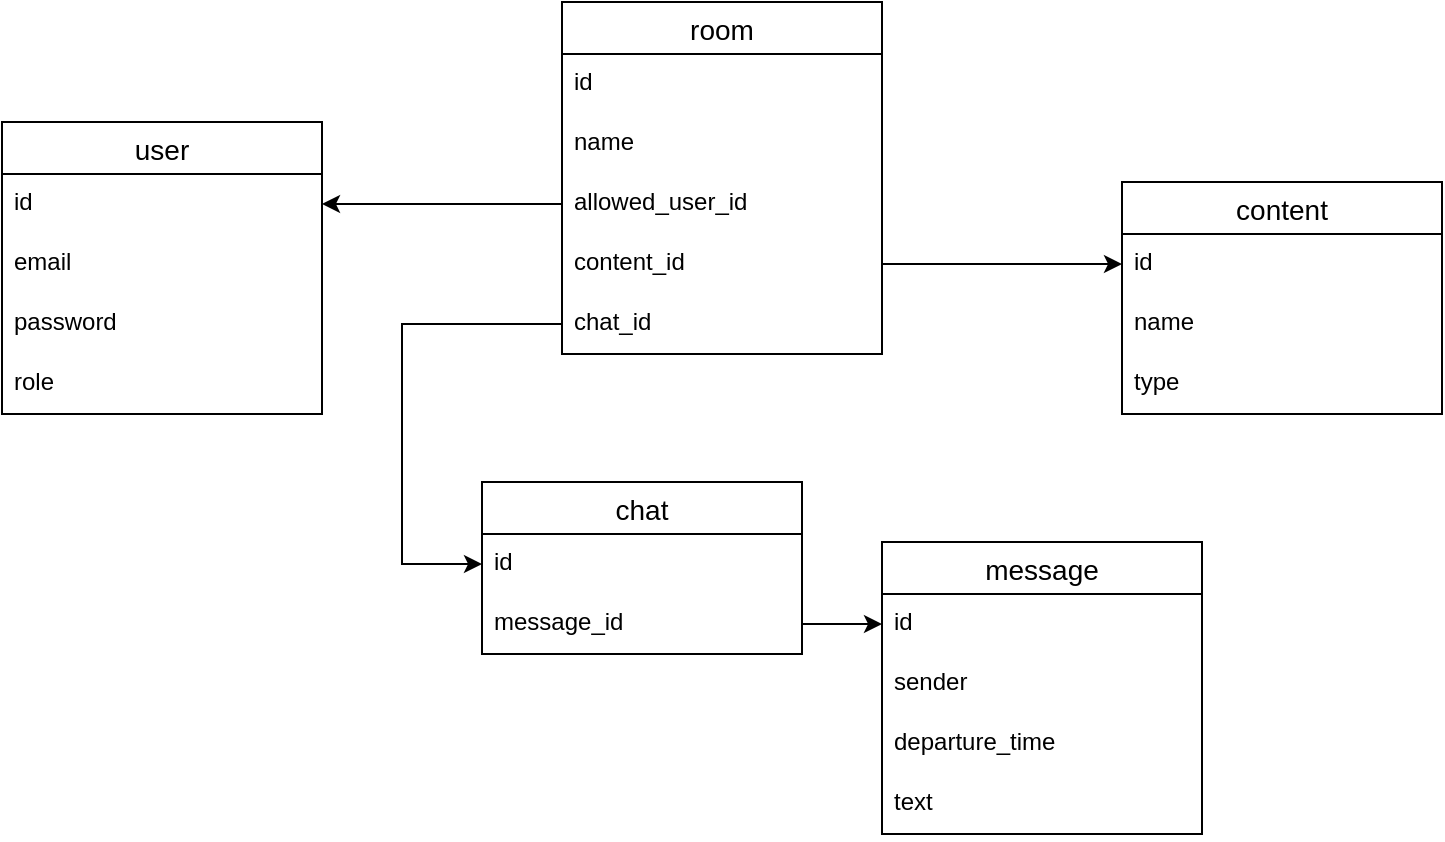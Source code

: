 <mxfile version="20.6.1" type="device"><diagram id="l9sh9nEEARuYn1A5FYnM" name="Страница 1"><mxGraphModel dx="1038" dy="575" grid="1" gridSize="10" guides="1" tooltips="1" connect="1" arrows="1" fold="1" page="1" pageScale="1" pageWidth="827" pageHeight="1169" math="0" shadow="0"><root><mxCell id="0"/><mxCell id="1" parent="0"/><mxCell id="hEEprwBUja-VzDMJ8ybe-1" value="user" style="swimlane;fontStyle=0;childLayout=stackLayout;horizontal=1;startSize=26;horizontalStack=0;resizeParent=1;resizeParentMax=0;resizeLast=0;collapsible=1;marginBottom=0;align=center;fontSize=14;" vertex="1" parent="1"><mxGeometry x="40" y="100" width="160" height="146" as="geometry"/></mxCell><mxCell id="hEEprwBUja-VzDMJ8ybe-2" value="id" style="text;strokeColor=none;fillColor=none;spacingLeft=4;spacingRight=4;overflow=hidden;rotatable=0;points=[[0,0.5],[1,0.5]];portConstraint=eastwest;fontSize=12;" vertex="1" parent="hEEprwBUja-VzDMJ8ybe-1"><mxGeometry y="26" width="160" height="30" as="geometry"/></mxCell><mxCell id="hEEprwBUja-VzDMJ8ybe-3" value="email" style="text;strokeColor=none;fillColor=none;spacingLeft=4;spacingRight=4;overflow=hidden;rotatable=0;points=[[0,0.5],[1,0.5]];portConstraint=eastwest;fontSize=12;" vertex="1" parent="hEEprwBUja-VzDMJ8ybe-1"><mxGeometry y="56" width="160" height="30" as="geometry"/></mxCell><mxCell id="hEEprwBUja-VzDMJ8ybe-5" value="password" style="text;strokeColor=none;fillColor=none;spacingLeft=4;spacingRight=4;overflow=hidden;rotatable=0;points=[[0,0.5],[1,0.5]];portConstraint=eastwest;fontSize=12;" vertex="1" parent="hEEprwBUja-VzDMJ8ybe-1"><mxGeometry y="86" width="160" height="30" as="geometry"/></mxCell><mxCell id="hEEprwBUja-VzDMJ8ybe-4" value="role" style="text;strokeColor=none;fillColor=none;spacingLeft=4;spacingRight=4;overflow=hidden;rotatable=0;points=[[0,0.5],[1,0.5]];portConstraint=eastwest;fontSize=12;" vertex="1" parent="hEEprwBUja-VzDMJ8ybe-1"><mxGeometry y="116" width="160" height="30" as="geometry"/></mxCell><mxCell id="hEEprwBUja-VzDMJ8ybe-6" value="room" style="swimlane;fontStyle=0;childLayout=stackLayout;horizontal=1;startSize=26;horizontalStack=0;resizeParent=1;resizeParentMax=0;resizeLast=0;collapsible=1;marginBottom=0;align=center;fontSize=14;" vertex="1" parent="1"><mxGeometry x="320" y="40" width="160" height="176" as="geometry"/></mxCell><mxCell id="hEEprwBUja-VzDMJ8ybe-7" value="id" style="text;strokeColor=none;fillColor=none;spacingLeft=4;spacingRight=4;overflow=hidden;rotatable=0;points=[[0,0.5],[1,0.5]];portConstraint=eastwest;fontSize=12;" vertex="1" parent="hEEprwBUja-VzDMJ8ybe-6"><mxGeometry y="26" width="160" height="30" as="geometry"/></mxCell><mxCell id="hEEprwBUja-VzDMJ8ybe-8" value="name" style="text;strokeColor=none;fillColor=none;spacingLeft=4;spacingRight=4;overflow=hidden;rotatable=0;points=[[0,0.5],[1,0.5]];portConstraint=eastwest;fontSize=12;" vertex="1" parent="hEEprwBUja-VzDMJ8ybe-6"><mxGeometry y="56" width="160" height="30" as="geometry"/></mxCell><mxCell id="hEEprwBUja-VzDMJ8ybe-9" value="allowed_user_id" style="text;strokeColor=none;fillColor=none;spacingLeft=4;spacingRight=4;overflow=hidden;rotatable=0;points=[[0,0.5],[1,0.5]];portConstraint=eastwest;fontSize=12;" vertex="1" parent="hEEprwBUja-VzDMJ8ybe-6"><mxGeometry y="86" width="160" height="30" as="geometry"/></mxCell><mxCell id="hEEprwBUja-VzDMJ8ybe-10" value="content_id&#10;" style="text;strokeColor=none;fillColor=none;spacingLeft=4;spacingRight=4;overflow=hidden;rotatable=0;points=[[0,0.5],[1,0.5]];portConstraint=eastwest;fontSize=12;" vertex="1" parent="hEEprwBUja-VzDMJ8ybe-6"><mxGeometry y="116" width="160" height="30" as="geometry"/></mxCell><mxCell id="hEEprwBUja-VzDMJ8ybe-31" value="chat_id" style="text;strokeColor=none;fillColor=none;spacingLeft=4;spacingRight=4;overflow=hidden;rotatable=0;points=[[0,0.5],[1,0.5]];portConstraint=eastwest;fontSize=12;" vertex="1" parent="hEEprwBUja-VzDMJ8ybe-6"><mxGeometry y="146" width="160" height="30" as="geometry"/></mxCell><mxCell id="hEEprwBUja-VzDMJ8ybe-19" style="edgeStyle=orthogonalEdgeStyle;rounded=0;orthogonalLoop=1;jettySize=auto;html=1;exitX=0;exitY=0.5;exitDx=0;exitDy=0;entryX=1;entryY=0.5;entryDx=0;entryDy=0;" edge="1" parent="1" source="hEEprwBUja-VzDMJ8ybe-9" target="hEEprwBUja-VzDMJ8ybe-2"><mxGeometry relative="1" as="geometry"/></mxCell><mxCell id="hEEprwBUja-VzDMJ8ybe-20" value="content" style="swimlane;fontStyle=0;childLayout=stackLayout;horizontal=1;startSize=26;horizontalStack=0;resizeParent=1;resizeParentMax=0;resizeLast=0;collapsible=1;marginBottom=0;align=center;fontSize=14;" vertex="1" parent="1"><mxGeometry x="600" y="130" width="160" height="116" as="geometry"/></mxCell><mxCell id="hEEprwBUja-VzDMJ8ybe-21" value="id" style="text;strokeColor=none;fillColor=none;spacingLeft=4;spacingRight=4;overflow=hidden;rotatable=0;points=[[0,0.5],[1,0.5]];portConstraint=eastwest;fontSize=12;" vertex="1" parent="hEEprwBUja-VzDMJ8ybe-20"><mxGeometry y="26" width="160" height="30" as="geometry"/></mxCell><mxCell id="hEEprwBUja-VzDMJ8ybe-22" value="name" style="text;strokeColor=none;fillColor=none;spacingLeft=4;spacingRight=4;overflow=hidden;rotatable=0;points=[[0,0.5],[1,0.5]];portConstraint=eastwest;fontSize=12;" vertex="1" parent="hEEprwBUja-VzDMJ8ybe-20"><mxGeometry y="56" width="160" height="30" as="geometry"/></mxCell><mxCell id="hEEprwBUja-VzDMJ8ybe-23" value="type" style="text;strokeColor=none;fillColor=none;spacingLeft=4;spacingRight=4;overflow=hidden;rotatable=0;points=[[0,0.5],[1,0.5]];portConstraint=eastwest;fontSize=12;" vertex="1" parent="hEEprwBUja-VzDMJ8ybe-20"><mxGeometry y="86" width="160" height="30" as="geometry"/></mxCell><mxCell id="hEEprwBUja-VzDMJ8ybe-25" style="edgeStyle=orthogonalEdgeStyle;rounded=0;orthogonalLoop=1;jettySize=auto;html=1;exitX=1;exitY=0.5;exitDx=0;exitDy=0;entryX=0;entryY=0.5;entryDx=0;entryDy=0;" edge="1" parent="1" source="hEEprwBUja-VzDMJ8ybe-10" target="hEEprwBUja-VzDMJ8ybe-21"><mxGeometry relative="1" as="geometry"/></mxCell><mxCell id="hEEprwBUja-VzDMJ8ybe-26" value="chat" style="swimlane;fontStyle=0;childLayout=stackLayout;horizontal=1;startSize=26;horizontalStack=0;resizeParent=1;resizeParentMax=0;resizeLast=0;collapsible=1;marginBottom=0;align=center;fontSize=14;" vertex="1" parent="1"><mxGeometry x="280" y="280" width="160" height="86" as="geometry"/></mxCell><mxCell id="hEEprwBUja-VzDMJ8ybe-27" value="id" style="text;strokeColor=none;fillColor=none;spacingLeft=4;spacingRight=4;overflow=hidden;rotatable=0;points=[[0,0.5],[1,0.5]];portConstraint=eastwest;fontSize=12;" vertex="1" parent="hEEprwBUja-VzDMJ8ybe-26"><mxGeometry y="26" width="160" height="30" as="geometry"/></mxCell><mxCell id="hEEprwBUja-VzDMJ8ybe-28" value="message_id&#10;" style="text;strokeColor=none;fillColor=none;spacingLeft=4;spacingRight=4;overflow=hidden;rotatable=0;points=[[0,0.5],[1,0.5]];portConstraint=eastwest;fontSize=12;" vertex="1" parent="hEEprwBUja-VzDMJ8ybe-26"><mxGeometry y="56" width="160" height="30" as="geometry"/></mxCell><mxCell id="hEEprwBUja-VzDMJ8ybe-32" style="edgeStyle=orthogonalEdgeStyle;rounded=0;orthogonalLoop=1;jettySize=auto;html=1;exitX=0;exitY=0.5;exitDx=0;exitDy=0;entryX=0;entryY=0.5;entryDx=0;entryDy=0;" edge="1" parent="1" source="hEEprwBUja-VzDMJ8ybe-31" target="hEEprwBUja-VzDMJ8ybe-27"><mxGeometry relative="1" as="geometry"><Array as="points"><mxPoint x="240" y="201"/><mxPoint x="240" y="321"/></Array></mxGeometry></mxCell><mxCell id="hEEprwBUja-VzDMJ8ybe-33" value="message" style="swimlane;fontStyle=0;childLayout=stackLayout;horizontal=1;startSize=26;horizontalStack=0;resizeParent=1;resizeParentMax=0;resizeLast=0;collapsible=1;marginBottom=0;align=center;fontSize=14;" vertex="1" parent="1"><mxGeometry x="480" y="310" width="160" height="146" as="geometry"/></mxCell><mxCell id="hEEprwBUja-VzDMJ8ybe-34" value="id" style="text;strokeColor=none;fillColor=none;spacingLeft=4;spacingRight=4;overflow=hidden;rotatable=0;points=[[0,0.5],[1,0.5]];portConstraint=eastwest;fontSize=12;" vertex="1" parent="hEEprwBUja-VzDMJ8ybe-33"><mxGeometry y="26" width="160" height="30" as="geometry"/></mxCell><mxCell id="hEEprwBUja-VzDMJ8ybe-35" value="sender" style="text;strokeColor=none;fillColor=none;spacingLeft=4;spacingRight=4;overflow=hidden;rotatable=0;points=[[0,0.5],[1,0.5]];portConstraint=eastwest;fontSize=12;" vertex="1" parent="hEEprwBUja-VzDMJ8ybe-33"><mxGeometry y="56" width="160" height="30" as="geometry"/></mxCell><mxCell id="hEEprwBUja-VzDMJ8ybe-37" value="departure_time" style="text;strokeColor=none;fillColor=none;spacingLeft=4;spacingRight=4;overflow=hidden;rotatable=0;points=[[0,0.5],[1,0.5]];portConstraint=eastwest;fontSize=12;" vertex="1" parent="hEEprwBUja-VzDMJ8ybe-33"><mxGeometry y="86" width="160" height="30" as="geometry"/></mxCell><mxCell id="hEEprwBUja-VzDMJ8ybe-36" value="text" style="text;strokeColor=none;fillColor=none;spacingLeft=4;spacingRight=4;overflow=hidden;rotatable=0;points=[[0,0.5],[1,0.5]];portConstraint=eastwest;fontSize=12;" vertex="1" parent="hEEprwBUja-VzDMJ8ybe-33"><mxGeometry y="116" width="160" height="30" as="geometry"/></mxCell><mxCell id="hEEprwBUja-VzDMJ8ybe-38" style="edgeStyle=orthogonalEdgeStyle;rounded=0;orthogonalLoop=1;jettySize=auto;html=1;exitX=1;exitY=0.5;exitDx=0;exitDy=0;entryX=0;entryY=0.5;entryDx=0;entryDy=0;" edge="1" parent="1" source="hEEprwBUja-VzDMJ8ybe-28" target="hEEprwBUja-VzDMJ8ybe-34"><mxGeometry relative="1" as="geometry"/></mxCell></root></mxGraphModel></diagram></mxfile>
